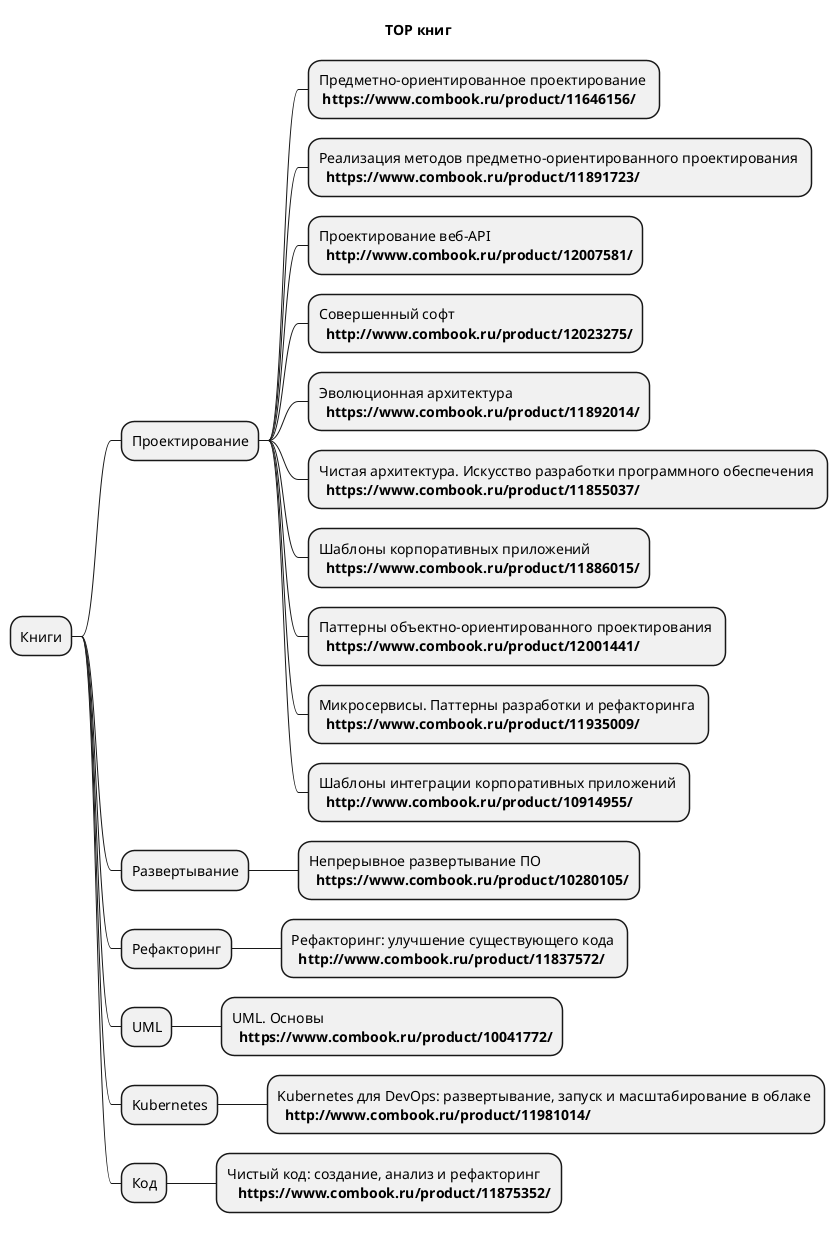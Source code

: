 @startmindmap
title TOP книг 
* Книги
** Проектирование
*** Предметно-ориентированное проектирование \n <b>https://www.combook.ru/product/11646156/</b>
*** Реализация методов предметно-ориентированного проектирования \n <b> https://www.combook.ru/product/11891723/</b>
*** Проектирование веб-API \n <b> http://www.combook.ru/product/12007581/</b>
*** Совершенный софт \n <b> http://www.combook.ru/product/12023275/</b>
*** Эволюционная архитектура \n <b> https://www.combook.ru/product/11892014/</b>
*** Чистая архитектура. Искусство разработки программного обеспечения \n <b> https://www.combook.ru/product/11855037/</b>
*** Шаблоны корпоративных приложений \n <b> https://www.combook.ru/product/11886015/</b>
*** Паттерны объектно-ориентированного проектирования \n <b> https://www.combook.ru/product/12001441/</b>
*** Микросервисы. Паттерны разработки и рефакторинга \n <b> https://www.combook.ru/product/11935009/</b>
*** Шаблоны интеграции корпоративных приложений \n <b> http://www.combook.ru/product/10914955/</b>

** Развертывание
*** Непрерывное развертывание ПО \n <b> https://www.combook.ru/product/10280105/</b>

** Рефакторинг
*** Рефакторинг: улучшение существующего кода \n <b> http://www.combook.ru/product/11837572/</b>

** UML
*** UML. Основы \n <b> https://www.combook.ru/product/10041772/</b>

** Kubernetes
*** Kubernetes для DevOps: развертывание, запуск и масштабирование в облаке \n <b> http://www.combook.ru/product/11981014/</b>

** Код
*** Чистый код: создание, анализ и рефакторинг \n <b>  https://www.combook.ru/product/11875352/</b>
@endmindmap
